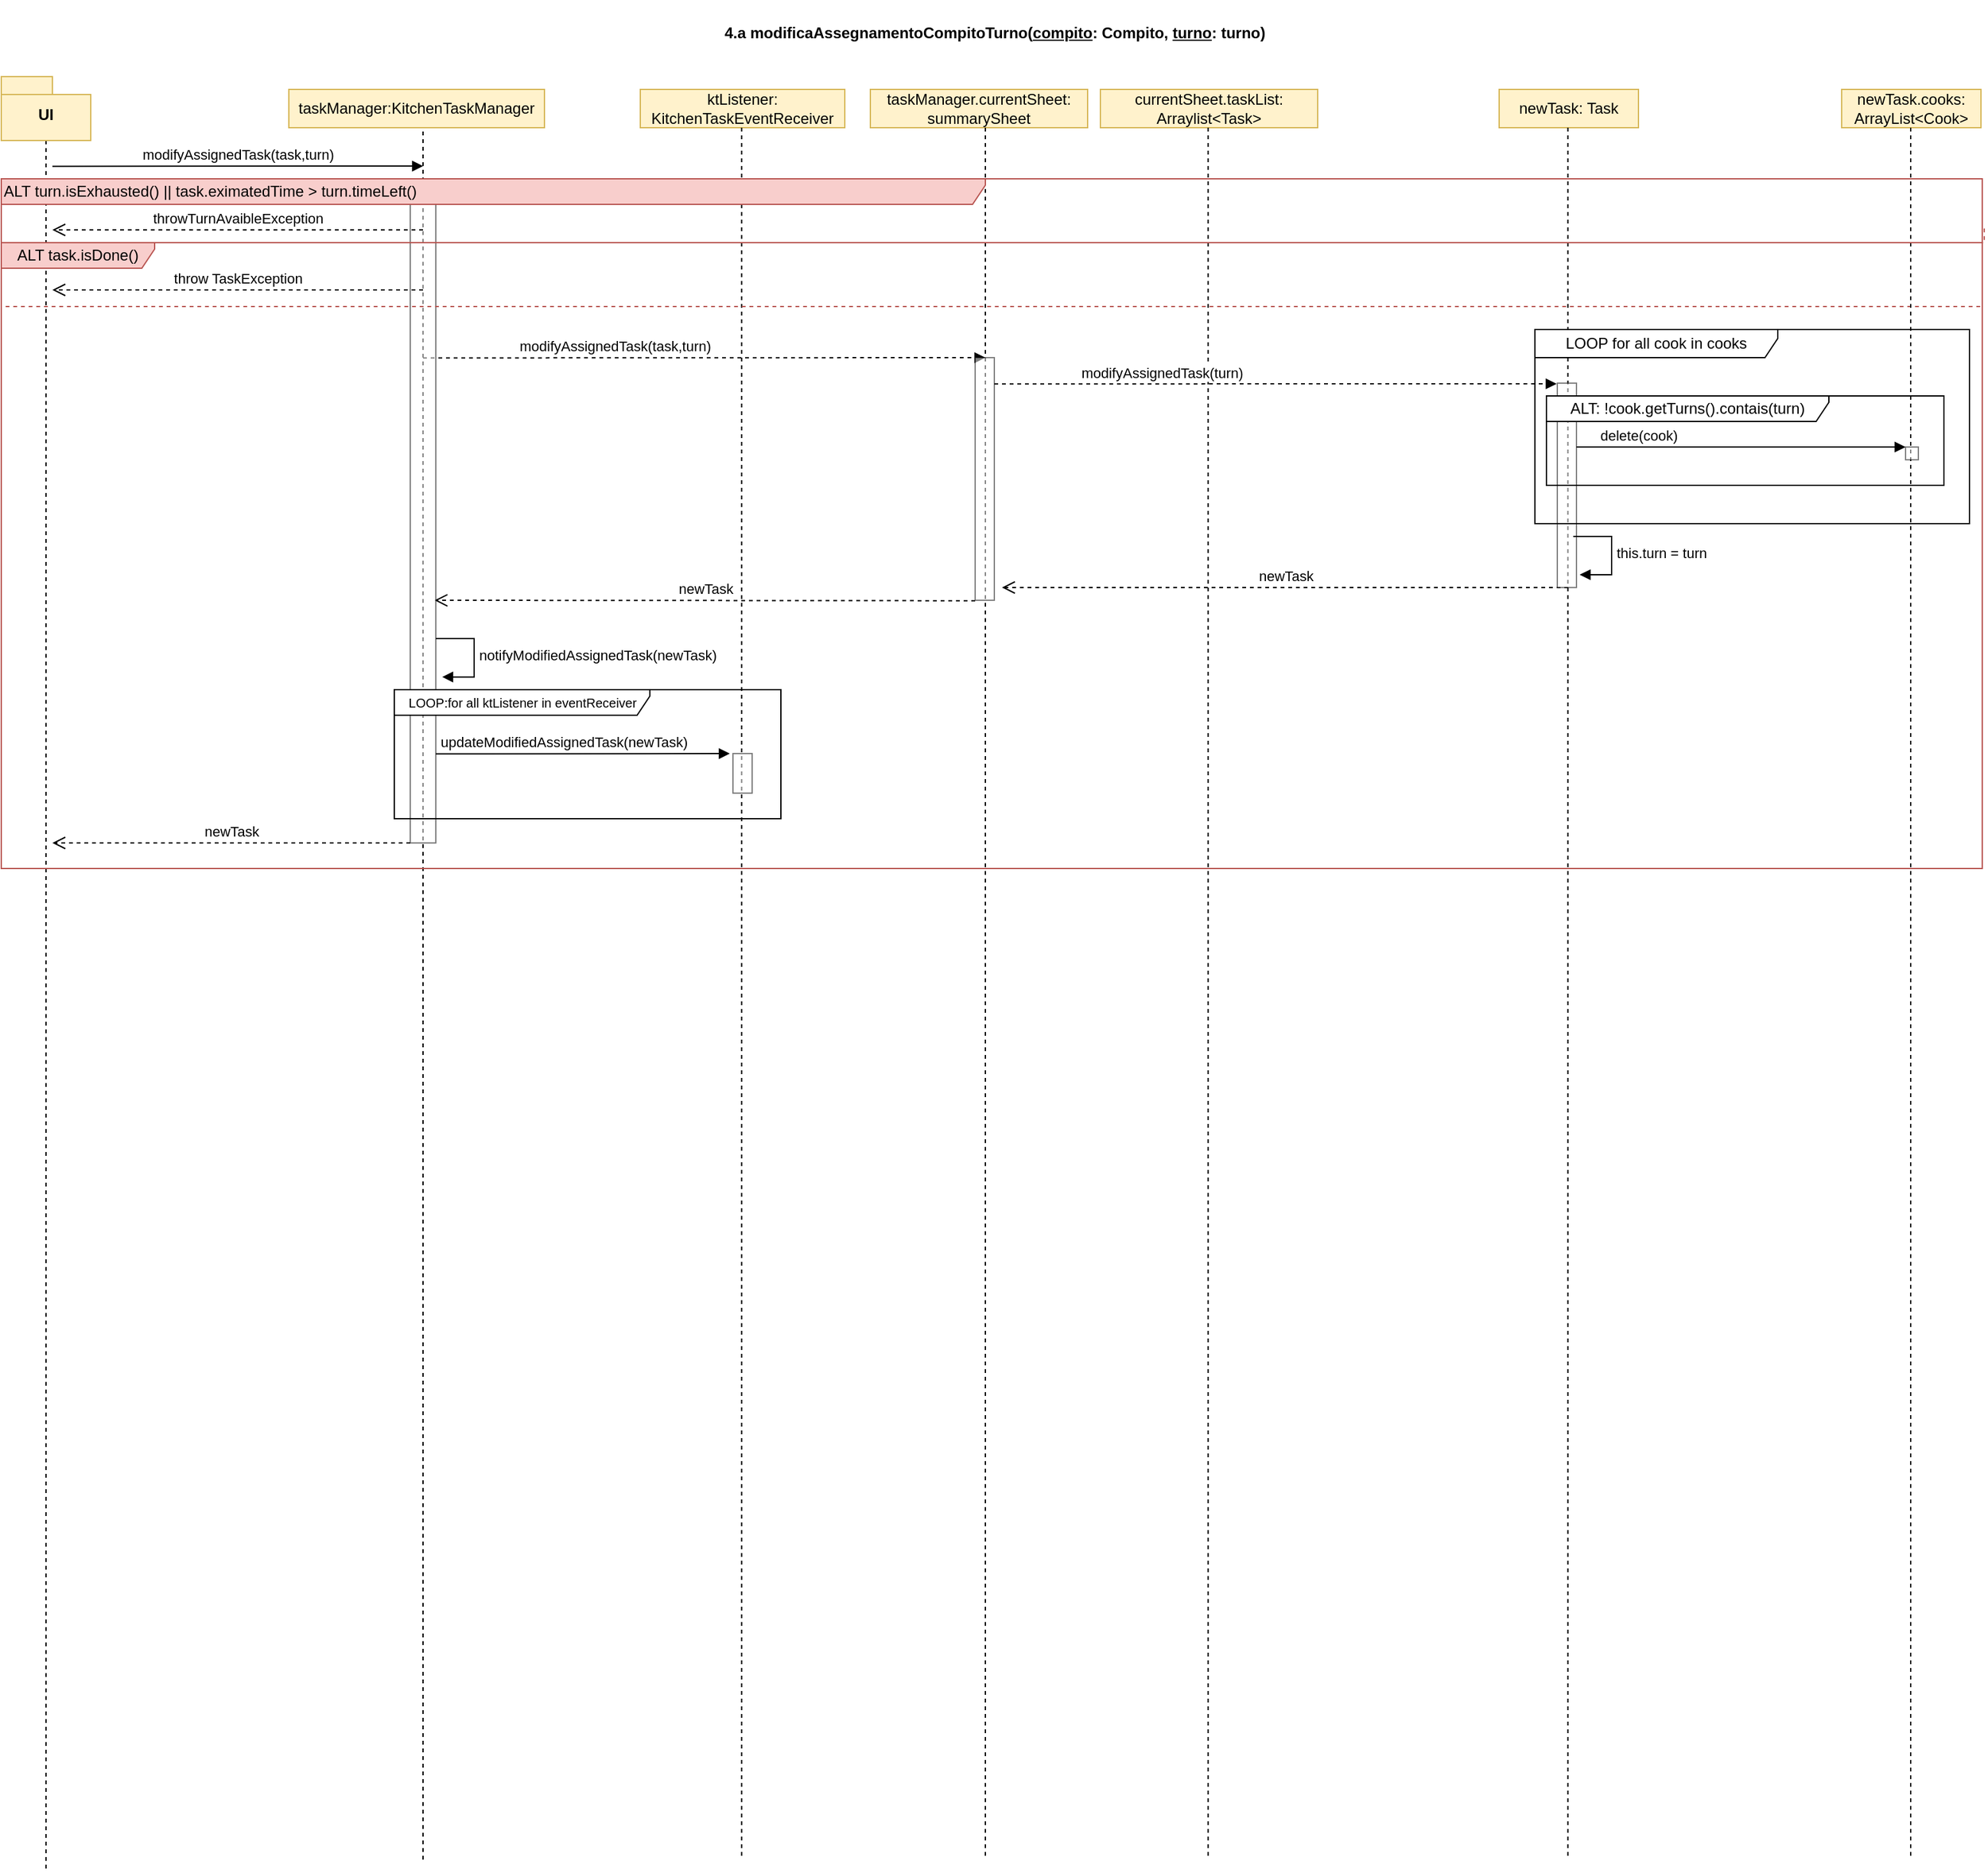 <mxfile version="21.2.8" type="device">
  <diagram name="Pagina-1" id="Zp1-cZpG8quEMJQLICH8">
    <mxGraphModel dx="682" dy="-456" grid="1" gridSize="10" guides="1" tooltips="1" connect="1" arrows="1" fold="1" page="1" pageScale="1" pageWidth="827" pageHeight="1169" math="0" shadow="0">
      <root>
        <mxCell id="0" />
        <mxCell id="1" parent="0" />
        <mxCell id="1Ln371liiz6RVWW6KKd3-1" value="&lt;p style=&quot;margin-left:18.0pt&quot; class=&quot;MsoNormal&quot;&gt;&lt;b&gt;4.a modificaAssegnamentoCompitoTurno(&lt;u&gt;compito&lt;/u&gt;: Compito,&amp;nbsp;&lt;u&gt;turno&lt;/u&gt;: turno)&lt;/b&gt;&lt;/p&gt;" style="text;whiteSpace=wrap;html=1;" parent="1" vertex="1">
          <mxGeometry x="590" y="2050" width="530" height="40" as="geometry" />
        </mxCell>
        <mxCell id="1Ln371liiz6RVWW6KKd3-2" style="edgeStyle=orthogonalEdgeStyle;rounded=0;orthogonalLoop=1;jettySize=auto;html=1;exitX=0.5;exitY=1;exitDx=0;exitDy=0;endArrow=none;endFill=0;dashed=1;entryX=0.02;entryY=1.003;entryDx=0;entryDy=0;entryPerimeter=0;exitPerimeter=0;" parent="1" source="1Ln371liiz6RVWW6KKd3-3" edge="1">
          <mxGeometry relative="1" as="geometry">
            <mxPoint x="85" y="3514" as="targetPoint" />
            <mxPoint x="85" y="2250" as="sourcePoint" />
          </mxGeometry>
        </mxCell>
        <mxCell id="1Ln371liiz6RVWW6KKd3-3" value="UI" style="shape=folder;fontStyle=1;spacingTop=10;tabWidth=40;tabHeight=14;tabPosition=left;html=1;whiteSpace=wrap;fillColor=#fff2cc;strokeColor=#d6b656;" parent="1" vertex="1">
          <mxGeometry x="50" y="2110" width="70" height="50" as="geometry" />
        </mxCell>
        <mxCell id="1Ln371liiz6RVWW6KKd3-4" value="modifyAssignedTask(task,turn)" style="html=1;verticalAlign=bottom;endArrow=block;edgeStyle=elbowEdgeStyle;elbow=vertical;curved=0;rounded=0;" parent="1" edge="1">
          <mxGeometry x="-0.002" width="80" relative="1" as="geometry">
            <mxPoint x="90" y="2180.24" as="sourcePoint" />
            <mxPoint x="380" y="2180" as="targetPoint" />
            <mxPoint as="offset" />
          </mxGeometry>
        </mxCell>
        <mxCell id="1Ln371liiz6RVWW6KKd3-5" value="taskManager:KitchenTaskManager" style="html=1;whiteSpace=wrap;fillColor=#fff2cc;strokeColor=#d6b656;" parent="1" vertex="1">
          <mxGeometry x="275" y="2120" width="200" height="30" as="geometry" />
        </mxCell>
        <mxCell id="1Ln371liiz6RVWW6KKd3-6" style="edgeStyle=orthogonalEdgeStyle;rounded=0;orthogonalLoop=1;jettySize=auto;html=1;exitX=0.5;exitY=1;exitDx=0;exitDy=0;endArrow=none;endFill=0;dashed=1;entryX=0.02;entryY=1.003;entryDx=0;entryDy=0;entryPerimeter=0;exitPerimeter=0;" parent="1" edge="1">
          <mxGeometry relative="1" as="geometry">
            <mxPoint x="380" y="3507" as="targetPoint" />
            <mxPoint x="380" y="2153" as="sourcePoint" />
          </mxGeometry>
        </mxCell>
        <mxCell id="1Ln371liiz6RVWW6KKd3-7" value="newTask: Task" style="html=1;whiteSpace=wrap;fillColor=#fff2cc;strokeColor=#d6b656;" parent="1" vertex="1">
          <mxGeometry x="1222" y="2120" width="109" height="30" as="geometry" />
        </mxCell>
        <mxCell id="1Ln371liiz6RVWW6KKd3-8" value="ktListener: KitchenTaskEventReceiver" style="html=1;whiteSpace=wrap;fillColor=#fff2cc;strokeColor=#d6b656;" parent="1" vertex="1">
          <mxGeometry x="550" y="2120" width="160" height="30" as="geometry" />
        </mxCell>
        <mxCell id="1Ln371liiz6RVWW6KKd3-9" style="edgeStyle=orthogonalEdgeStyle;rounded=0;orthogonalLoop=1;jettySize=auto;html=1;exitX=0.5;exitY=1;exitDx=0;exitDy=0;endArrow=none;endFill=0;dashed=1;entryX=0.02;entryY=1.003;entryDx=0;entryDy=0;entryPerimeter=0;exitPerimeter=0;" parent="1" edge="1">
          <mxGeometry relative="1" as="geometry">
            <mxPoint x="629.29" y="3504" as="targetPoint" />
            <mxPoint x="629.29" y="2150" as="sourcePoint" />
          </mxGeometry>
        </mxCell>
        <mxCell id="1Ln371liiz6RVWW6KKd3-10" style="edgeStyle=orthogonalEdgeStyle;rounded=0;orthogonalLoop=1;jettySize=auto;html=1;exitX=0.5;exitY=1;exitDx=0;exitDy=0;endArrow=none;endFill=0;dashed=1;entryX=0.02;entryY=1.003;entryDx=0;entryDy=0;entryPerimeter=0;exitPerimeter=0;" parent="1" edge="1">
          <mxGeometry relative="1" as="geometry">
            <mxPoint x="1275.79" y="3504" as="targetPoint" />
            <mxPoint x="1275.79" y="2150" as="sourcePoint" />
          </mxGeometry>
        </mxCell>
        <mxCell id="1Ln371liiz6RVWW6KKd3-11" value="currentSheet.taskList: Arraylist&amp;lt;Task&amp;gt;" style="html=1;whiteSpace=wrap;fillColor=#fff2cc;strokeColor=#d6b656;" parent="1" vertex="1">
          <mxGeometry x="910" y="2120" width="170" height="30" as="geometry" />
        </mxCell>
        <mxCell id="1Ln371liiz6RVWW6KKd3-12" style="edgeStyle=orthogonalEdgeStyle;rounded=0;orthogonalLoop=1;jettySize=auto;html=1;exitX=0.5;exitY=1;exitDx=0;exitDy=0;endArrow=none;endFill=0;dashed=1;entryX=0.02;entryY=1.003;entryDx=0;entryDy=0;entryPerimeter=0;exitPerimeter=0;" parent="1" edge="1">
          <mxGeometry relative="1" as="geometry">
            <mxPoint x="994.29" y="3504" as="targetPoint" />
            <mxPoint x="994.29" y="2150" as="sourcePoint" />
          </mxGeometry>
        </mxCell>
        <mxCell id="1Ln371liiz6RVWW6KKd3-13" value="modifyAssignedTask(task,turn)" style="html=1;verticalAlign=bottom;endArrow=block;edgeStyle=elbowEdgeStyle;elbow=vertical;curved=0;rounded=0;align=center;dashed=1;" parent="1" edge="1">
          <mxGeometry x="-0.318" width="80" relative="1" as="geometry">
            <mxPoint x="380" y="2330.24" as="sourcePoint" />
            <mxPoint x="820" y="2330" as="targetPoint" />
            <mxPoint as="offset" />
          </mxGeometry>
        </mxCell>
        <mxCell id="1Ln371liiz6RVWW6KKd3-14" value="taskManager.currentSheet: summarySheet" style="html=1;whiteSpace=wrap;fillColor=#fff2cc;strokeColor=#d6b656;" parent="1" vertex="1">
          <mxGeometry x="730" y="2120" width="170" height="30" as="geometry" />
        </mxCell>
        <mxCell id="1Ln371liiz6RVWW6KKd3-15" style="edgeStyle=orthogonalEdgeStyle;rounded=0;orthogonalLoop=1;jettySize=auto;html=1;exitX=0.5;exitY=1;exitDx=0;exitDy=0;endArrow=none;endFill=0;dashed=1;entryX=0.02;entryY=1.003;entryDx=0;entryDy=0;entryPerimeter=0;exitPerimeter=0;" parent="1" edge="1">
          <mxGeometry relative="1" as="geometry">
            <mxPoint x="820" y="3504" as="targetPoint" />
            <mxPoint x="820" y="2150" as="sourcePoint" />
          </mxGeometry>
        </mxCell>
        <mxCell id="1Ln371liiz6RVWW6KKd3-16" value="newTask" style="html=1;verticalAlign=bottom;endArrow=open;dashed=1;endSize=8;edgeStyle=elbowEdgeStyle;elbow=vertical;curved=0;rounded=0;" parent="1" edge="1">
          <mxGeometry relative="1" as="geometry">
            <mxPoint x="1276" y="2510" as="sourcePoint" />
            <mxPoint x="833" y="2510" as="targetPoint" />
          </mxGeometry>
        </mxCell>
        <mxCell id="1Ln371liiz6RVWW6KKd3-17" value="newTask" style="html=1;verticalAlign=bottom;endArrow=open;dashed=1;endSize=8;edgeStyle=elbowEdgeStyle;elbow=vertical;curved=0;rounded=0;" parent="1" edge="1">
          <mxGeometry relative="1" as="geometry">
            <mxPoint x="812" y="2520.35" as="sourcePoint" />
            <mxPoint x="389" y="2520" as="targetPoint" />
          </mxGeometry>
        </mxCell>
        <mxCell id="1Ln371liiz6RVWW6KKd3-19" value="" style="html=1;points=[];perimeter=orthogonalPerimeter;outlineConnect=0;targetShapes=umlLifeline;portConstraint=eastwest;newEdgeStyle={&quot;edgeStyle&quot;:&quot;elbowEdgeStyle&quot;,&quot;elbow&quot;:&quot;vertical&quot;,&quot;curved&quot;:0,&quot;rounded&quot;:0};shadow=0;imageAspect=1;fillOpacity=50;strokeOpacity=50;" parent="1" vertex="1">
          <mxGeometry x="370" y="2190" width="20" height="520" as="geometry" />
        </mxCell>
        <mxCell id="1Ln371liiz6RVWW6KKd3-20" value="" style="html=1;points=[];perimeter=orthogonalPerimeter;outlineConnect=0;targetShapes=umlLifeline;portConstraint=eastwest;newEdgeStyle={&quot;edgeStyle&quot;:&quot;elbowEdgeStyle&quot;,&quot;elbow&quot;:&quot;vertical&quot;,&quot;curved&quot;:0,&quot;rounded&quot;:0};shadow=0;imageAspect=1;fillOpacity=50;strokeOpacity=50;" parent="1" vertex="1">
          <mxGeometry x="812" y="2330" width="15" height="190" as="geometry" />
        </mxCell>
        <mxCell id="1Ln371liiz6RVWW6KKd3-21" value="" style="html=1;points=[];perimeter=orthogonalPerimeter;outlineConnect=0;targetShapes=umlLifeline;portConstraint=eastwest;newEdgeStyle={&quot;edgeStyle&quot;:&quot;elbowEdgeStyle&quot;,&quot;elbow&quot;:&quot;vertical&quot;,&quot;curved&quot;:0,&quot;rounded&quot;:0};shadow=0;imageAspect=1;fillOpacity=50;strokeOpacity=50;" parent="1" vertex="1">
          <mxGeometry x="1267.5" y="2350" width="15" height="160" as="geometry" />
        </mxCell>
        <mxCell id="1Ln371liiz6RVWW6KKd3-22" value="&lt;font style=&quot;font-size: 10px;&quot;&gt;LOOP:for all ktListener in eventReceiver&lt;/font&gt;" style="shape=umlFrame;whiteSpace=wrap;html=1;pointerEvents=0;width=200;height=20;" parent="1" vertex="1">
          <mxGeometry x="357.5" y="2590" width="302.5" height="101" as="geometry" />
        </mxCell>
        <mxCell id="1Ln371liiz6RVWW6KKd3-23" value="notifyModifiedAssignedTask(newTask)" style="html=1;align=left;spacingLeft=2;endArrow=block;rounded=0;edgeStyle=orthogonalEdgeStyle;curved=0;rounded=0;" parent="1" edge="1">
          <mxGeometry relative="1" as="geometry">
            <mxPoint x="390" y="2550" as="sourcePoint" />
            <Array as="points">
              <mxPoint x="420" y="2580" />
            </Array>
            <mxPoint x="395" y="2580.053" as="targetPoint" />
          </mxGeometry>
        </mxCell>
        <mxCell id="1Ln371liiz6RVWW6KKd3-24" value="updateModifiedAssignedTask(newTask)" style="html=1;verticalAlign=bottom;endArrow=block;edgeStyle=elbowEdgeStyle;elbow=vertical;curved=0;rounded=0;align=center;" parent="1" edge="1">
          <mxGeometry x="-0.131" width="80" relative="1" as="geometry">
            <mxPoint x="390" y="2640.24" as="sourcePoint" />
            <mxPoint x="620" y="2640" as="targetPoint" />
            <mxPoint as="offset" />
          </mxGeometry>
        </mxCell>
        <mxCell id="1Ln371liiz6RVWW6KKd3-25" value="" style="html=1;points=[];perimeter=orthogonalPerimeter;outlineConnect=0;targetShapes=umlLifeline;portConstraint=eastwest;newEdgeStyle={&quot;edgeStyle&quot;:&quot;elbowEdgeStyle&quot;,&quot;elbow&quot;:&quot;vertical&quot;,&quot;curved&quot;:0,&quot;rounded&quot;:0};shadow=0;imageAspect=1;fillOpacity=50;strokeOpacity=50;" parent="1" vertex="1">
          <mxGeometry x="622.5" y="2640" width="15" height="31" as="geometry" />
        </mxCell>
        <mxCell id="1Ln371liiz6RVWW6KKd3-26" value="newTask" style="html=1;verticalAlign=bottom;endArrow=open;dashed=1;endSize=8;edgeStyle=elbowEdgeStyle;elbow=vertical;curved=0;rounded=0;" parent="1" edge="1">
          <mxGeometry relative="1" as="geometry">
            <mxPoint x="370" y="2710" as="sourcePoint" />
            <mxPoint x="90" y="2710.16" as="targetPoint" />
          </mxGeometry>
        </mxCell>
        <mxCell id="1Ln371liiz6RVWW6KKd3-27" value="ALT turn.isExhausted() || task.eximatedTime &amp;gt; turn.timeLeft()" style="shape=umlFrame;whiteSpace=wrap;html=1;pointerEvents=0;width=770;height=20;fillColor=#f8cecc;strokeColor=#b85450;align=left;" parent="1" vertex="1">
          <mxGeometry x="50" y="2190" width="1550" height="540" as="geometry" />
        </mxCell>
        <mxCell id="1Ln371liiz6RVWW6KKd3-28" value="throwTurnAvaibleException" style="html=1;verticalAlign=bottom;endArrow=open;dashed=1;endSize=8;edgeStyle=elbowEdgeStyle;elbow=vertical;curved=0;rounded=0;" parent="1" edge="1">
          <mxGeometry relative="1" as="geometry">
            <mxPoint x="380" y="2230" as="sourcePoint" />
            <mxPoint x="90" y="2230" as="targetPoint" />
          </mxGeometry>
        </mxCell>
        <mxCell id="1Ln371liiz6RVWW6KKd3-29" value="" style="html=1;verticalAlign=bottom;endArrow=none;dashed=1;endSize=8;edgeStyle=elbowEdgeStyle;elbow=vertical;curved=0;rounded=0;exitX=1.001;exitY=0.072;exitDx=0;exitDy=0;exitPerimeter=0;fillColor=#f8cecc;strokeColor=#b85450;endFill=0;" parent="1" source="1Ln371liiz6RVWW6KKd3-27" edge="1">
          <mxGeometry relative="1" as="geometry">
            <mxPoint x="130" y="2260" as="sourcePoint" />
            <mxPoint x="50" y="2260" as="targetPoint" />
            <Array as="points">
              <mxPoint x="320" y="2240" />
            </Array>
          </mxGeometry>
        </mxCell>
        <mxCell id="1Ln371liiz6RVWW6KKd3-30" value="" style="html=1;verticalAlign=bottom;endArrow=none;dashed=1;endSize=8;edgeStyle=elbowEdgeStyle;elbow=vertical;curved=0;rounded=0;exitX=1;exitY=0.111;exitDx=0;exitDy=0;exitPerimeter=0;fillColor=#f8cecc;strokeColor=#b85450;endFill=0;" parent="1" source="1Ln371liiz6RVWW6KKd3-38" edge="1">
          <mxGeometry relative="1" as="geometry">
            <mxPoint x="1654.8" y="2299.42" as="sourcePoint" />
            <mxPoint x="50" y="2310" as="targetPoint" />
            <Array as="points">
              <mxPoint x="320" y="2290" />
            </Array>
          </mxGeometry>
        </mxCell>
        <mxCell id="1Ln371liiz6RVWW6KKd3-31" value="newTask.cooks: ArrayList&amp;lt;Cook&amp;gt;" style="html=1;whiteSpace=wrap;fillColor=#fff2cc;strokeColor=#d6b656;" parent="1" vertex="1">
          <mxGeometry x="1490" y="2120" width="109" height="30" as="geometry" />
        </mxCell>
        <mxCell id="1Ln371liiz6RVWW6KKd3-32" style="edgeStyle=orthogonalEdgeStyle;rounded=0;orthogonalLoop=1;jettySize=auto;html=1;exitX=0.5;exitY=1;exitDx=0;exitDy=0;endArrow=none;endFill=0;dashed=1;entryX=0.02;entryY=1.003;entryDx=0;entryDy=0;entryPerimeter=0;exitPerimeter=0;" parent="1" edge="1">
          <mxGeometry relative="1" as="geometry">
            <mxPoint x="1544" y="3504" as="targetPoint" />
            <mxPoint x="1544" y="2150" as="sourcePoint" />
          </mxGeometry>
        </mxCell>
        <mxCell id="1Ln371liiz6RVWW6KKd3-35" value="modifyAssignedTask(turn)" style="html=1;verticalAlign=bottom;endArrow=block;edgeStyle=elbowEdgeStyle;elbow=vertical;curved=0;rounded=0;align=center;dashed=1;" parent="1" edge="1">
          <mxGeometry x="-0.406" width="80" relative="1" as="geometry">
            <mxPoint x="827" y="2350.6" as="sourcePoint" />
            <mxPoint x="1267" y="2350.36" as="targetPoint" />
            <mxPoint as="offset" />
          </mxGeometry>
        </mxCell>
        <mxCell id="1Ln371liiz6RVWW6KKd3-36" value="delete(cook)" style="html=1;verticalAlign=bottom;endArrow=block;edgeStyle=elbowEdgeStyle;elbow=vertical;curved=0;rounded=0;" parent="1" edge="1">
          <mxGeometry x="-0.631" width="80" relative="1" as="geometry">
            <mxPoint x="1282.5" y="2400" as="sourcePoint" />
            <mxPoint x="1540" y="2400" as="targetPoint" />
            <mxPoint x="1" as="offset" />
          </mxGeometry>
        </mxCell>
        <mxCell id="1Ln371liiz6RVWW6KKd3-37" value="" style="html=1;points=[];perimeter=orthogonalPerimeter;outlineConnect=0;targetShapes=umlLifeline;portConstraint=eastwest;newEdgeStyle={&quot;edgeStyle&quot;:&quot;elbowEdgeStyle&quot;,&quot;elbow&quot;:&quot;vertical&quot;,&quot;curved&quot;:0,&quot;rounded&quot;:0};shadow=0;imageAspect=1;fillOpacity=50;strokeOpacity=50;" parent="1" vertex="1">
          <mxGeometry x="1540" y="2400" width="10" height="10" as="geometry" />
        </mxCell>
        <mxCell id="1Ln371liiz6RVWW6KKd3-38" value="ALT task.isDone()" style="shape=umlFrame;whiteSpace=wrap;html=1;pointerEvents=0;width=120;height=20;fillColor=#f8cecc;strokeColor=#b85450;" parent="1" vertex="1">
          <mxGeometry x="50" y="2240" width="1550" height="490" as="geometry" />
        </mxCell>
        <mxCell id="1Ln371liiz6RVWW6KKd3-39" value="throw TaskException" style="html=1;verticalAlign=bottom;endArrow=open;dashed=1;endSize=8;edgeStyle=elbowEdgeStyle;elbow=vertical;curved=0;rounded=0;" parent="1" edge="1">
          <mxGeometry relative="1" as="geometry">
            <mxPoint x="380" y="2277" as="sourcePoint" />
            <mxPoint x="90" y="2277" as="targetPoint" />
          </mxGeometry>
        </mxCell>
        <mxCell id="1Ln371liiz6RVWW6KKd3-41" value="LOOP for all cook in cooks" style="shape=umlFrame;whiteSpace=wrap;html=1;pointerEvents=0;width=190;height=22;" parent="1" vertex="1">
          <mxGeometry x="1250" y="2308" width="340" height="152" as="geometry" />
        </mxCell>
        <mxCell id="1Ln371liiz6RVWW6KKd3-42" value="ALT: !cook.getTurns().contais(turn)" style="shape=umlFrame;whiteSpace=wrap;html=1;pointerEvents=0;width=221;height=20;" parent="1" vertex="1">
          <mxGeometry x="1259" y="2360" width="311" height="70" as="geometry" />
        </mxCell>
        <mxCell id="1Ln371liiz6RVWW6KKd3-44" value="this.turn = turn" style="html=1;align=left;spacingLeft=2;endArrow=block;rounded=0;edgeStyle=orthogonalEdgeStyle;curved=0;rounded=0;" parent="1" edge="1">
          <mxGeometry relative="1" as="geometry">
            <mxPoint x="1280" y="2470" as="sourcePoint" />
            <Array as="points">
              <mxPoint x="1310" y="2500" />
            </Array>
            <mxPoint x="1285" y="2500" as="targetPoint" />
          </mxGeometry>
        </mxCell>
      </root>
    </mxGraphModel>
  </diagram>
</mxfile>
